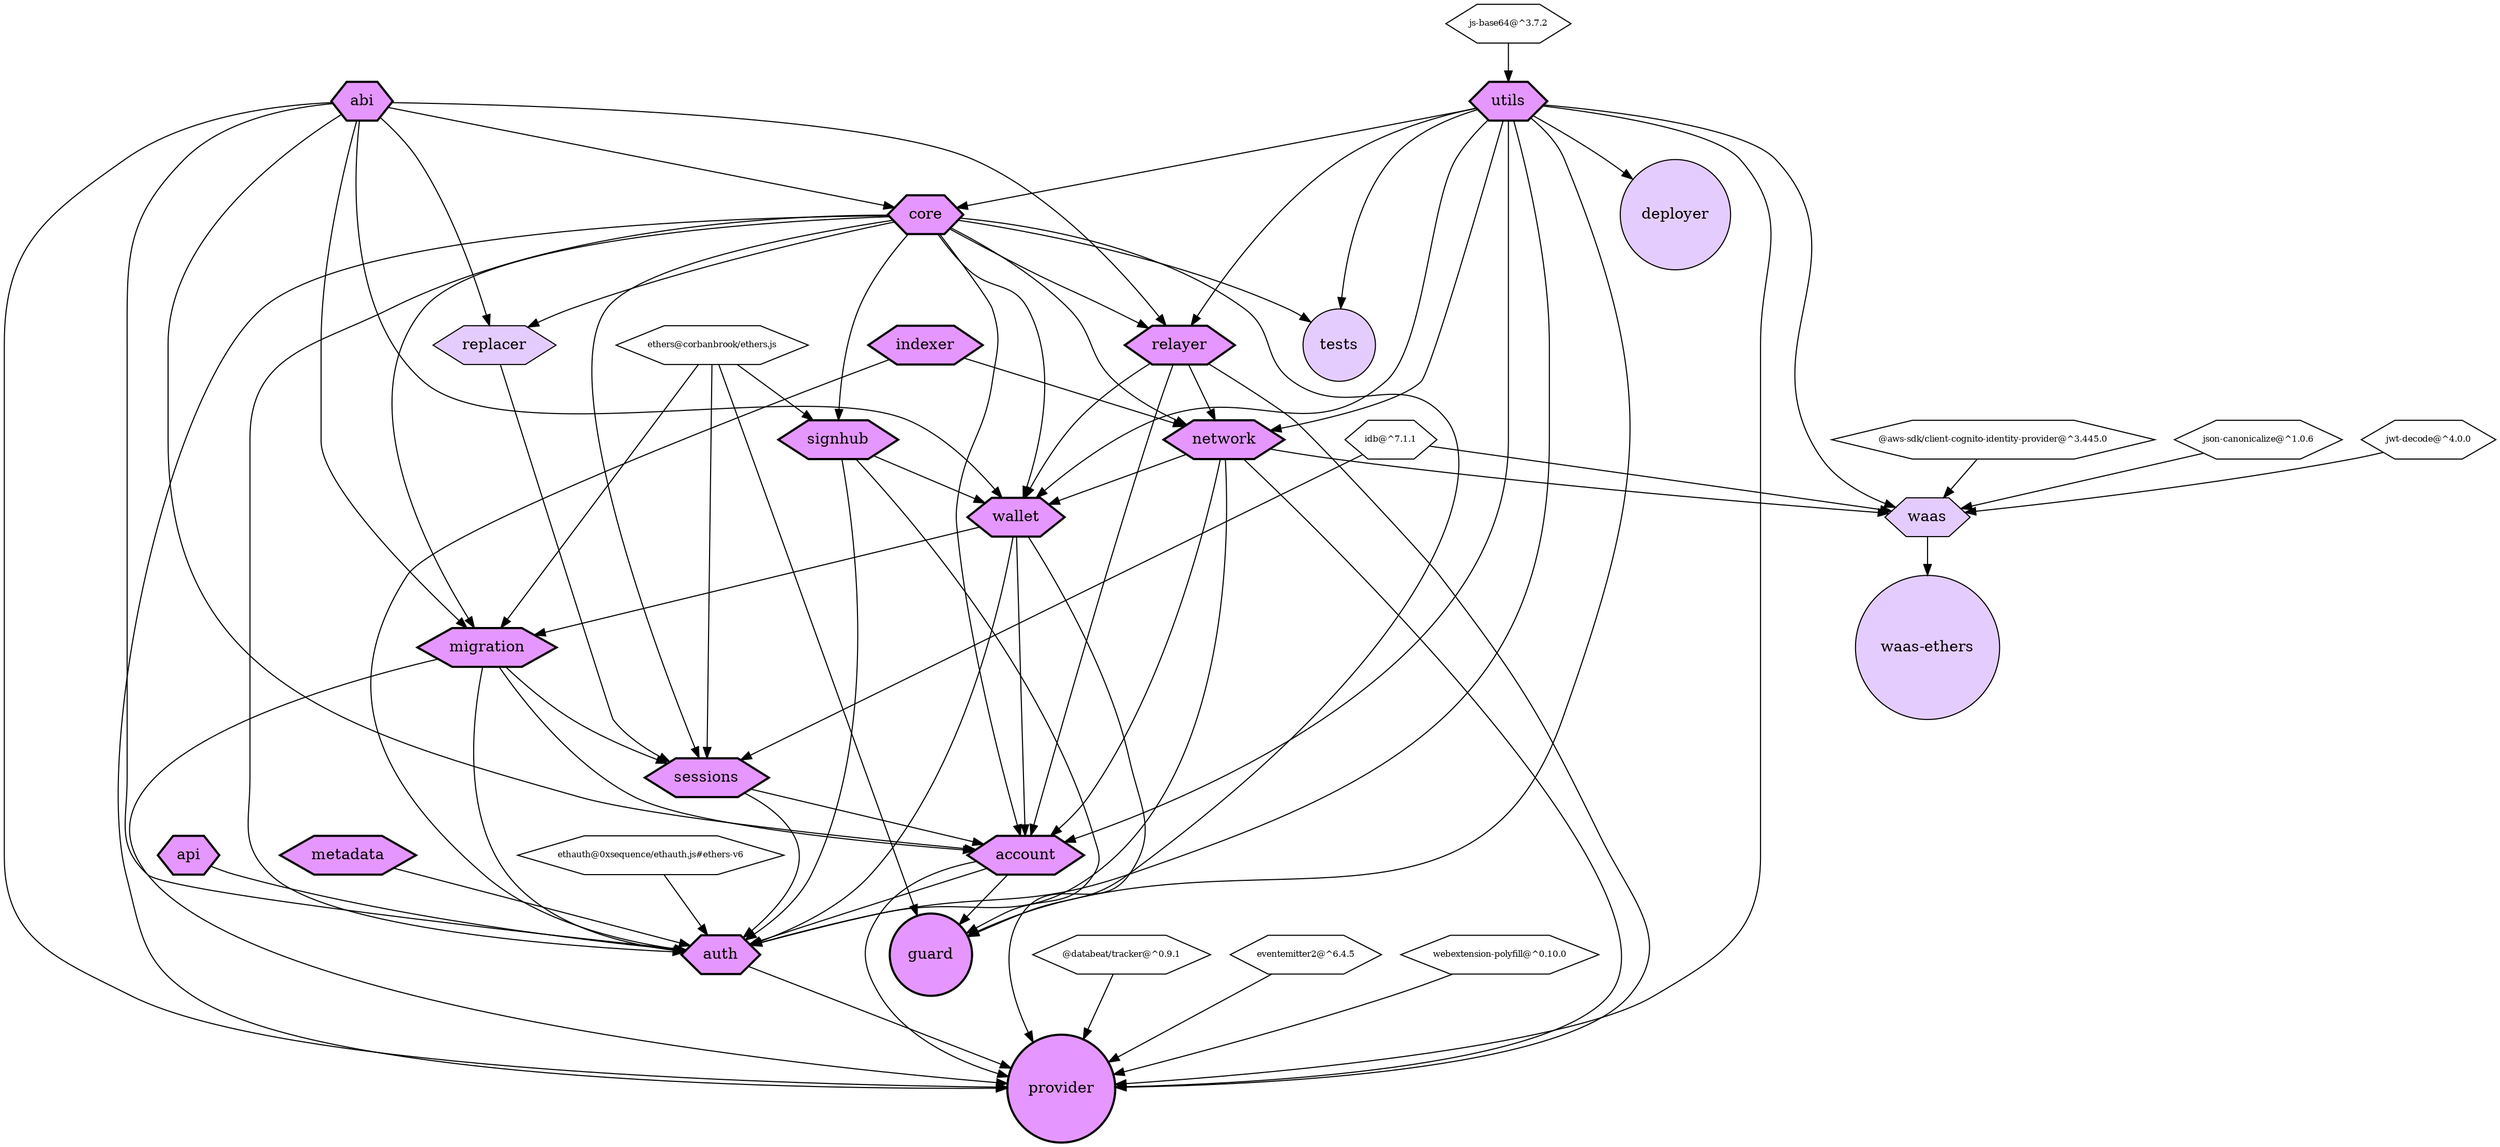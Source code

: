 // Couldn't read or parse package.json in estimator: ENOENT: no such file or directory, open 'packages/estimator/package.json'
// Couldn't read or parse package.json in multicall: ENOENT: no such file or directory, open 'packages/multicall/package.json'
// Couldn't read or parse package.json in simulator: ENOENT: no such file or directory, open 'packages/simulator/package.json'
digraph G {
  rankdir="TD";

  abi [fillcolor="#e597ff", style="filled" shape=hexagon, penwidth=2]
  account [fillcolor="#e597ff", style="filled" shape=hexagon, penwidth=2]
  api [fillcolor="#e597ff", style="filled" shape=hexagon, penwidth=2]
  auth [fillcolor="#e597ff", style="filled" shape=hexagon, penwidth=2]
  core [fillcolor="#e597ff", style="filled" shape=hexagon, penwidth=2]
  guard [fillcolor="#e597ff", style="filled" shape=circle, penwidth=2]
  indexer [fillcolor="#e597ff", style="filled" shape=hexagon, penwidth=2]
  metadata [fillcolor="#e597ff", style="filled" shape=hexagon, penwidth=2]
  migration [fillcolor="#e597ff", style="filled" shape=hexagon, penwidth=2]
  network [fillcolor="#e597ff", style="filled" shape=hexagon, penwidth=2]
  provider [fillcolor="#e597ff", style="filled" shape=circle, penwidth=2]
  relayer [fillcolor="#e597ff", style="filled" shape=hexagon, penwidth=2]
  sessions [fillcolor="#e597ff", style="filled" shape=hexagon, penwidth=2]
  signhub [fillcolor="#e597ff", style="filled" shape=hexagon, penwidth=2]
  utils [fillcolor="#e597ff", style="filled" shape=hexagon, penwidth=2]
  wallet [fillcolor="#e597ff", style="filled" shape=hexagon, penwidth=2]
  "ethauth@0xsequence/ethauth.js#ethers-v6" [shape=hexagon, penwidth=1, fontsize=8.0]
  deployer [fillcolor="#e5ccff", style="filled" shape=circle, penwidth=1]
  "ethers@corbanbrook/ethers.js" [shape=hexagon, penwidth=1, fontsize=8.0]
  "@databeat/tracker@^0.9.1" [shape=hexagon, penwidth=1, fontsize=8.0]
  "eventemitter2@^6.4.5" [shape=hexagon, penwidth=1, fontsize=8.0]
  "webextension-polyfill@^0.10.0" [shape=hexagon, penwidth=1, fontsize=8.0]
  replacer [fillcolor="#e5ccff", style="filled" shape=hexagon, penwidth=1]
  "idb@^7.1.1" [shape=hexagon, penwidth=1, fontsize=8.0]
  tests [fillcolor="#e5ccff", style="filled" shape=circle, penwidth=1]
  "js-base64@^3.7.2" [shape=hexagon, penwidth=1, fontsize=8.0]
  waas [fillcolor="#e5ccff", style="filled" shape=hexagon, penwidth=1]
  "@aws-sdk/client-cognito-identity-provider@^3.445.0" [shape=hexagon, penwidth=1, fontsize=8.0]
  "json-canonicalize@^1.0.6" [shape=hexagon, penwidth=1, fontsize=8.0]
  "jwt-decode@^4.0.0" [shape=hexagon, penwidth=1, fontsize=8.0]
  "waas-ethers" [fillcolor="#e5ccff", style="filled" shape=circle, penwidth=1]

  abi -> account
  core -> account
  migration -> account
  network -> account
  relayer -> account
  sessions -> account
  utils -> account
  wallet -> account
  abi -> auth
  account -> auth
  api -> auth
  core -> auth
  "ethauth@0xsequence/ethauth.js#ethers-v6" -> auth
  indexer -> auth
  metadata -> auth
  migration -> auth
  network -> auth
  sessions -> auth
  signhub -> auth
  wallet -> auth
  utils -> auth
  utils -> core
  abi -> core
  account -> guard
  core -> guard
  signhub -> guard
  utils -> guard
  "ethers@corbanbrook/ethers.js" -> guard
  abi -> migration
  core -> migration
  wallet -> migration
  "ethers@corbanbrook/ethers.js" -> migration
  core -> network
  indexer -> network
  relayer -> network
  utils -> network
  abi -> provider
  account -> provider
  auth -> provider
  core -> provider
  migration -> provider
  network -> provider
  relayer -> provider
  utils -> provider
  wallet -> provider
  "@databeat/tracker@^0.9.1" -> provider
  "eventemitter2@^6.4.5" -> provider
  "webextension-polyfill@^0.10.0" -> provider
  abi -> relayer
  core -> relayer
  utils -> relayer
  core -> sessions
  migration -> sessions
  replacer -> sessions
  "ethers@corbanbrook/ethers.js" -> sessions
  "idb@^7.1.1" -> sessions
  core -> signhub
  "ethers@corbanbrook/ethers.js" -> signhub
  "js-base64@^3.7.2" -> utils
  abi -> wallet
  core -> wallet
  network -> wallet
  signhub -> wallet
  relayer -> wallet
  utils -> wallet
  utils -> deployer
  abi -> replacer
  core -> replacer
  core -> tests
  utils -> tests
  network -> waas
  utils -> waas
  "@aws-sdk/client-cognito-identity-provider@^3.445.0" -> waas
  "idb@^7.1.1" -> waas
  "json-canonicalize@^1.0.6" -> waas
  "jwt-decode@^4.0.0" -> waas
  waas -> "waas-ethers"
}

